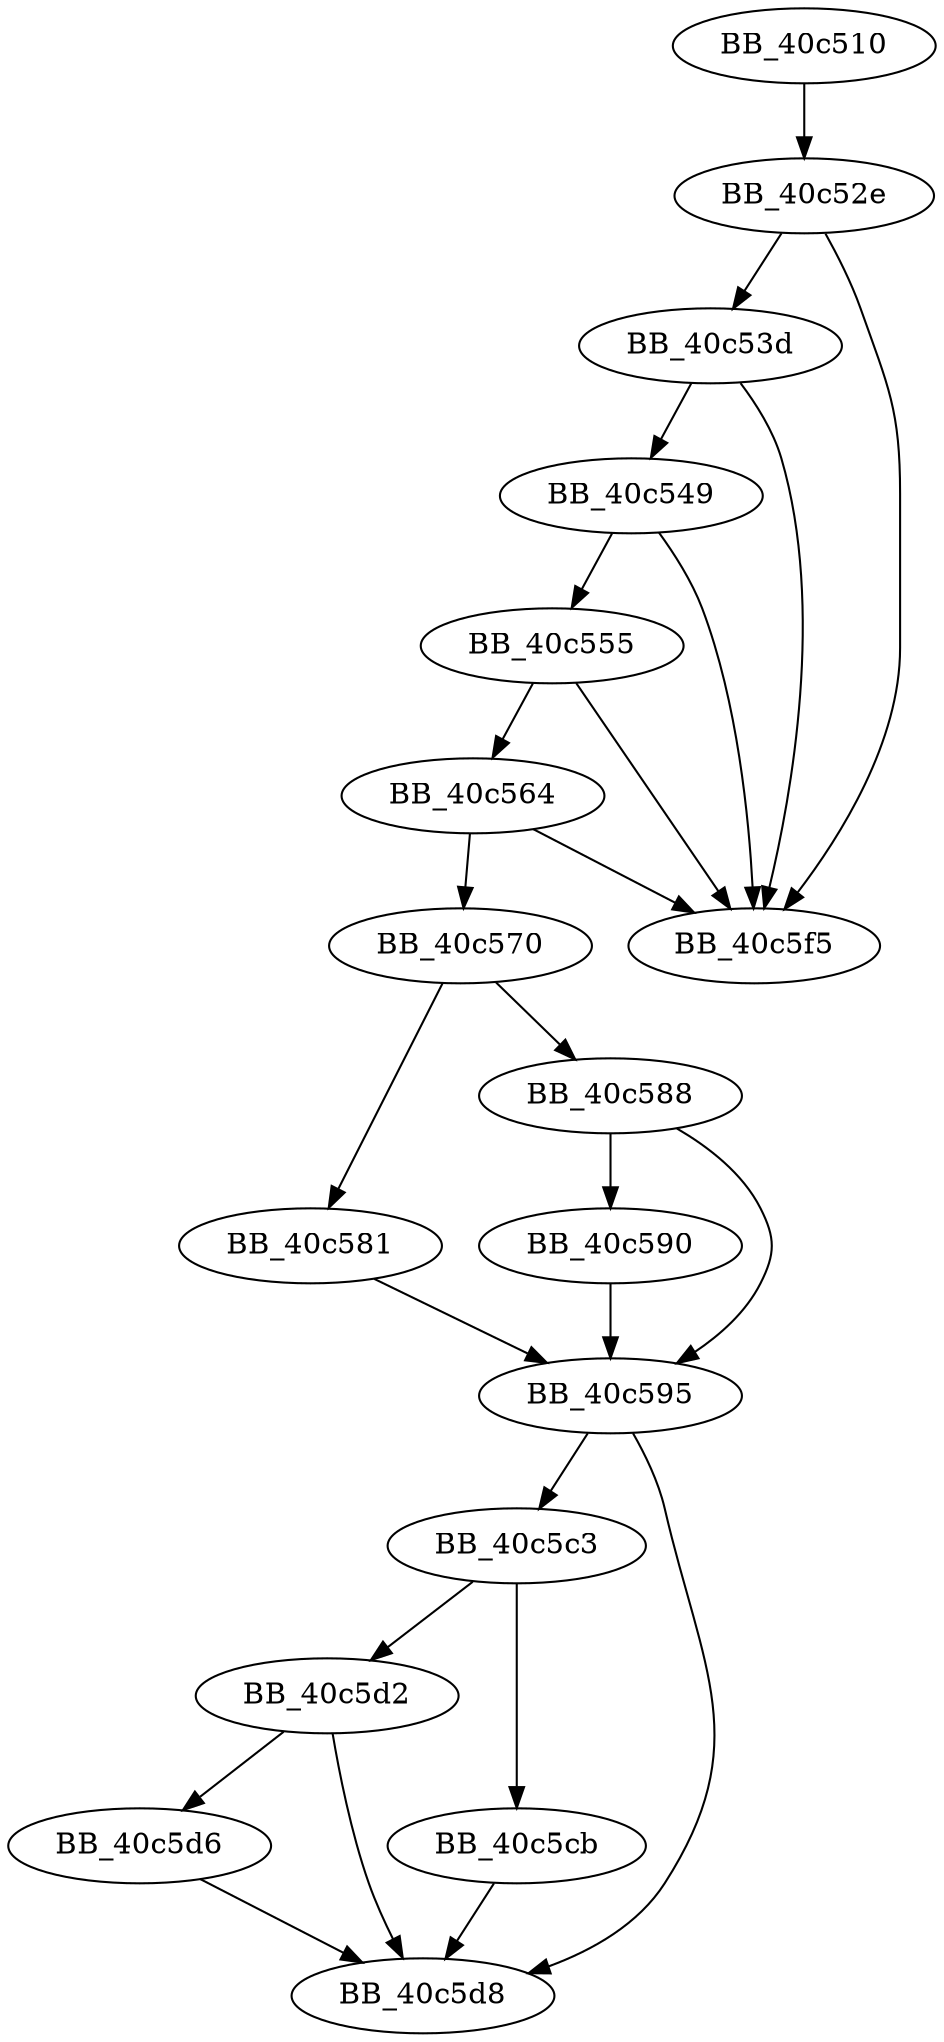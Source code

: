 DiGraph sub_40C510{
BB_40c510->BB_40c52e
BB_40c52e->BB_40c53d
BB_40c52e->BB_40c5f5
BB_40c53d->BB_40c549
BB_40c53d->BB_40c5f5
BB_40c549->BB_40c555
BB_40c549->BB_40c5f5
BB_40c555->BB_40c564
BB_40c555->BB_40c5f5
BB_40c564->BB_40c570
BB_40c564->BB_40c5f5
BB_40c570->BB_40c581
BB_40c570->BB_40c588
BB_40c581->BB_40c595
BB_40c588->BB_40c590
BB_40c588->BB_40c595
BB_40c590->BB_40c595
BB_40c595->BB_40c5c3
BB_40c595->BB_40c5d8
BB_40c5c3->BB_40c5cb
BB_40c5c3->BB_40c5d2
BB_40c5cb->BB_40c5d8
BB_40c5d2->BB_40c5d6
BB_40c5d2->BB_40c5d8
BB_40c5d6->BB_40c5d8
}
